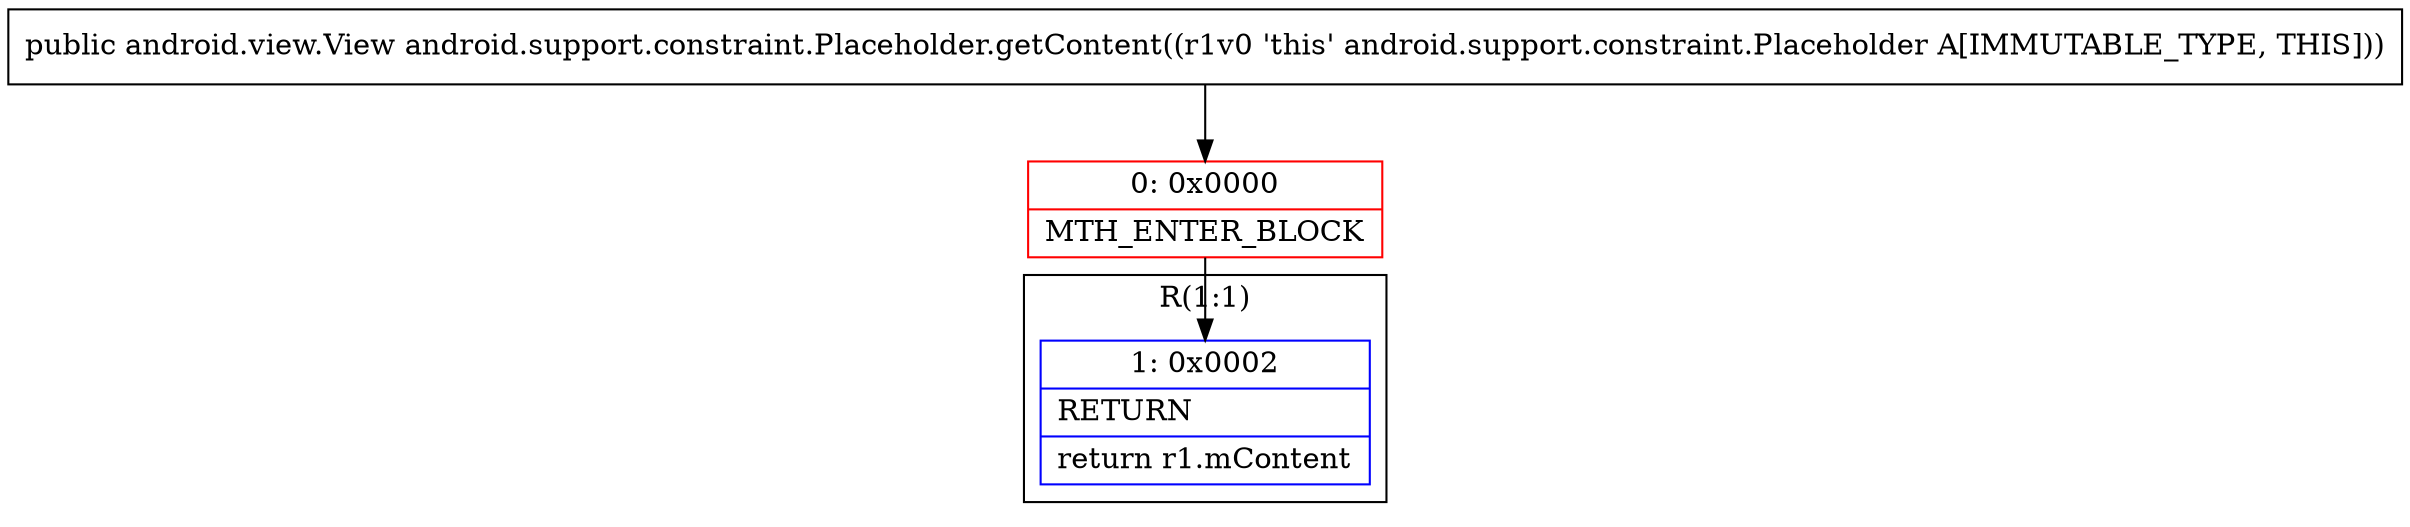 digraph "CFG forandroid.support.constraint.Placeholder.getContent()Landroid\/view\/View;" {
subgraph cluster_Region_318853210 {
label = "R(1:1)";
node [shape=record,color=blue];
Node_1 [shape=record,label="{1\:\ 0x0002|RETURN\l|return r1.mContent\l}"];
}
Node_0 [shape=record,color=red,label="{0\:\ 0x0000|MTH_ENTER_BLOCK\l}"];
MethodNode[shape=record,label="{public android.view.View android.support.constraint.Placeholder.getContent((r1v0 'this' android.support.constraint.Placeholder A[IMMUTABLE_TYPE, THIS])) }"];
MethodNode -> Node_0;
Node_0 -> Node_1;
}

